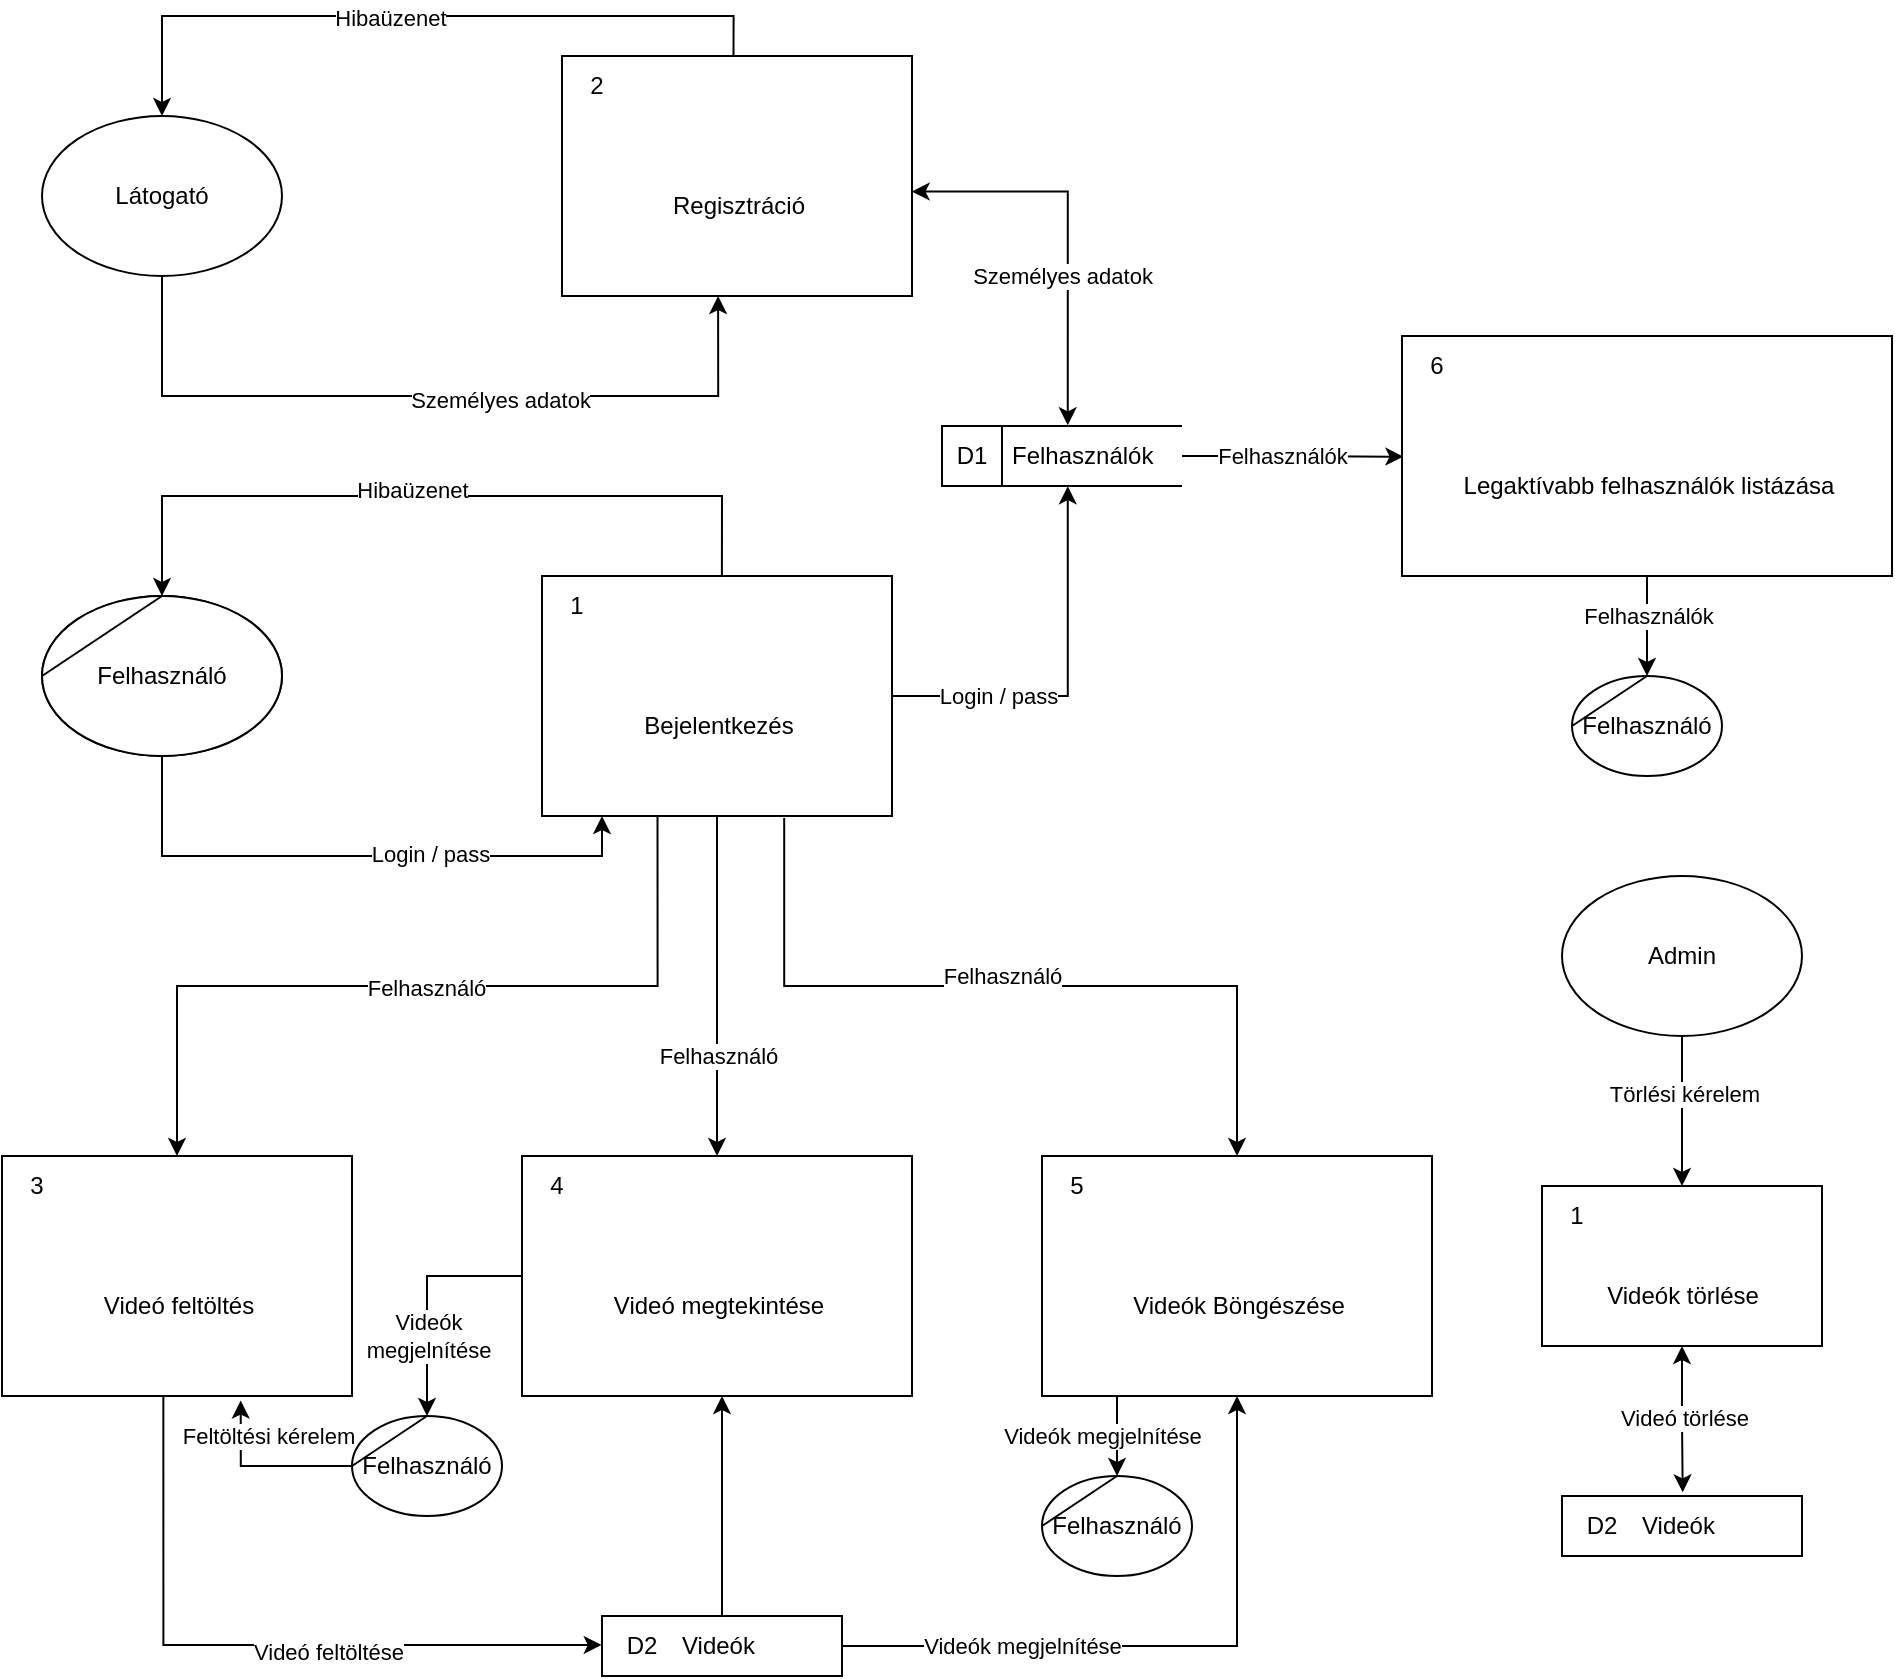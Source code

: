 <mxfile version="20.8.20" type="device"><diagram name="Page-1" id="RyvAtGOHSHTFkF7myws8"><mxGraphModel dx="1466" dy="806" grid="1" gridSize="10" guides="1" tooltips="1" connect="1" arrows="1" fold="1" page="1" pageScale="1" pageWidth="850" pageHeight="1100" math="0" shadow="0"><root><mxCell id="0"/><mxCell id="1" parent="0"/><mxCell id="QEH5DJTfjUDoBT9dlg-W-37" style="edgeStyle=orthogonalEdgeStyle;rounded=0;orthogonalLoop=1;jettySize=auto;html=1;entryX=0.5;entryY=0;entryDx=0;entryDy=0;exitX=0.514;exitY=0;exitDx=0;exitDy=0;exitPerimeter=0;" edge="1" parent="1" source="QEH5DJTfjUDoBT9dlg-W-1" target="QEH5DJTfjUDoBT9dlg-W-12"><mxGeometry relative="1" as="geometry"><Array as="points"><mxPoint x="680" y="320"/><mxPoint x="400" y="320"/></Array></mxGeometry></mxCell><mxCell id="QEH5DJTfjUDoBT9dlg-W-72" value="Hibaüzenet" style="edgeLabel;html=1;align=center;verticalAlign=middle;resizable=0;points=[];" vertex="1" connectable="0" parent="QEH5DJTfjUDoBT9dlg-W-37"><mxGeometry x="0.056" y="-3" relative="1" as="geometry"><mxPoint as="offset"/></mxGeometry></mxCell><mxCell id="QEH5DJTfjUDoBT9dlg-W-38" style="edgeStyle=orthogonalEdgeStyle;rounded=0;orthogonalLoop=1;jettySize=auto;html=1;entryX=0.524;entryY=1.003;entryDx=0;entryDy=0;entryPerimeter=0;" edge="1" parent="1" source="QEH5DJTfjUDoBT9dlg-W-1" target="QEH5DJTfjUDoBT9dlg-W-14"><mxGeometry relative="1" as="geometry"/></mxCell><mxCell id="QEH5DJTfjUDoBT9dlg-W-83" value="Login / pass" style="edgeLabel;html=1;align=center;verticalAlign=middle;resizable=0;points=[];" vertex="1" connectable="0" parent="QEH5DJTfjUDoBT9dlg-W-38"><mxGeometry x="-0.453" relative="1" as="geometry"><mxPoint as="offset"/></mxGeometry></mxCell><mxCell id="QEH5DJTfjUDoBT9dlg-W-48" style="edgeStyle=orthogonalEdgeStyle;rounded=0;orthogonalLoop=1;jettySize=auto;html=1;startArrow=none;startFill=0;endArrow=classic;endFill=1;exitX=0.33;exitY=1.001;exitDx=0;exitDy=0;exitPerimeter=0;" edge="1" parent="1" source="QEH5DJTfjUDoBT9dlg-W-1" target="QEH5DJTfjUDoBT9dlg-W-16"><mxGeometry relative="1" as="geometry"/></mxCell><mxCell id="QEH5DJTfjUDoBT9dlg-W-95" value="Felhasználó" style="edgeLabel;html=1;align=center;verticalAlign=middle;resizable=0;points=[];" vertex="1" connectable="0" parent="QEH5DJTfjUDoBT9dlg-W-48"><mxGeometry x="-0.135" y="1" relative="1" as="geometry"><mxPoint x="-23" as="offset"/></mxGeometry></mxCell><mxCell id="QEH5DJTfjUDoBT9dlg-W-49" style="edgeStyle=orthogonalEdgeStyle;rounded=0;orthogonalLoop=1;jettySize=auto;html=1;startArrow=none;startFill=0;endArrow=classic;endFill=1;" edge="1" parent="1" source="QEH5DJTfjUDoBT9dlg-W-1" target="QEH5DJTfjUDoBT9dlg-W-19"><mxGeometry relative="1" as="geometry"/></mxCell><mxCell id="QEH5DJTfjUDoBT9dlg-W-50" style="edgeStyle=orthogonalEdgeStyle;rounded=0;orthogonalLoop=1;jettySize=auto;html=1;startArrow=none;startFill=0;endArrow=classic;endFill=1;exitX=0.692;exitY=1.008;exitDx=0;exitDy=0;exitPerimeter=0;" edge="1" parent="1" source="QEH5DJTfjUDoBT9dlg-W-1" target="QEH5DJTfjUDoBT9dlg-W-26"><mxGeometry relative="1" as="geometry"/></mxCell><mxCell id="QEH5DJTfjUDoBT9dlg-W-1" value="Bejelentkezés" style="html=1;dashed=0;whitespace=wrap;shape=mxgraph.dfd.process;align=center;container=1;collapsible=0;spacingTop=30;" vertex="1" parent="1"><mxGeometry x="590" y="360" width="175" height="120" as="geometry"/></mxCell><mxCell id="QEH5DJTfjUDoBT9dlg-W-2" value="1" style="text;html=1;strokeColor=none;fillColor=none;align=center;verticalAlign=middle;whiteSpace=wrap;rounded=0;movable=0;resizable=0;rotatable=0;cloneable=0;deletable=0;connectable=0;allowArrows=0;pointerEvents=1;" vertex="1" parent="QEH5DJTfjUDoBT9dlg-W-1"><mxGeometry width="35" height="30" as="geometry"/></mxCell><mxCell id="QEH5DJTfjUDoBT9dlg-W-3" value="" style="text;html=1;strokeColor=none;fillColor=none;align=left;verticalAlign=middle;whiteSpace=wrap;rounded=0;movable=0;resizable=0;connectable=0;allowArrows=0;rotatable=0;cloneable=0;deletable=0;spacingLeft=6;autosize=1;resizeWidth=0;" vertex="1" parent="QEH5DJTfjUDoBT9dlg-W-1"><mxGeometry x="35" y="-5" width="50" height="40" as="geometry"/></mxCell><mxCell id="QEH5DJTfjUDoBT9dlg-W-44" style="edgeStyle=orthogonalEdgeStyle;rounded=0;orthogonalLoop=1;jettySize=auto;html=1;startArrow=none;startFill=0;endArrow=classic;endFill=1;" edge="1" parent="1" source="QEH5DJTfjUDoBT9dlg-W-7" target="QEH5DJTfjUDoBT9dlg-W-26"><mxGeometry relative="1" as="geometry"/></mxCell><mxCell id="QEH5DJTfjUDoBT9dlg-W-89" value="Videók megjelnítése" style="edgeLabel;html=1;align=center;verticalAlign=middle;resizable=0;points=[];" vertex="1" connectable="0" parent="QEH5DJTfjUDoBT9dlg-W-44"><mxGeometry x="-0.443" relative="1" as="geometry"><mxPoint as="offset"/></mxGeometry></mxCell><mxCell id="QEH5DJTfjUDoBT9dlg-W-7" value="Videók" style="html=1;dashed=0;whitespace=wrap;shape=mxgraph.dfd.dataStoreID;align=left;spacingLeft=33;container=1;collapsible=0;autosize=0;" vertex="1" parent="1"><mxGeometry x="620" y="880" width="120" height="30" as="geometry"/></mxCell><mxCell id="QEH5DJTfjUDoBT9dlg-W-8" value="D2" style="text;html=1;strokeColor=none;fillColor=none;align=center;verticalAlign=middle;whiteSpace=wrap;rounded=0;movable=0;resizable=0;rotatable=0;cloneable=0;deletable=0;allowArrows=0;connectable=0;" vertex="1" parent="QEH5DJTfjUDoBT9dlg-W-7"><mxGeometry width="30" height="30" as="geometry"/></mxCell><mxCell id="QEH5DJTfjUDoBT9dlg-W-67" value="Videók" style="html=1;dashed=0;whitespace=wrap;shape=mxgraph.dfd.dataStoreID2;align=left;spacingLeft=38;container=1;collapsible=0;" vertex="1" parent="QEH5DJTfjUDoBT9dlg-W-7"><mxGeometry width="120" height="30" as="geometry"/></mxCell><mxCell id="QEH5DJTfjUDoBT9dlg-W-68" value="D2" style="text;html=1;strokeColor=none;fillColor=none;align=center;verticalAlign=middle;whiteSpace=wrap;rounded=0;connectable=0;allowArrows=0;movable=0;resizable=0;rotatable=0;cloneable=0;deletable=0;" vertex="1" parent="QEH5DJTfjUDoBT9dlg-W-67"><mxGeometry x="5" width="30" height="30" as="geometry"/></mxCell><mxCell id="QEH5DJTfjUDoBT9dlg-W-35" style="edgeStyle=orthogonalEdgeStyle;rounded=0;orthogonalLoop=1;jettySize=auto;html=1;entryX=0.5;entryY=0;entryDx=0;entryDy=0;exitX=0.49;exitY=-0.004;exitDx=0;exitDy=0;exitPerimeter=0;" edge="1" parent="1" source="QEH5DJTfjUDoBT9dlg-W-9" target="QEH5DJTfjUDoBT9dlg-W-13"><mxGeometry relative="1" as="geometry"/></mxCell><mxCell id="QEH5DJTfjUDoBT9dlg-W-71" value="Hibaüzenet" style="edgeLabel;html=1;align=center;verticalAlign=middle;resizable=0;points=[];" vertex="1" connectable="0" parent="QEH5DJTfjUDoBT9dlg-W-35"><mxGeometry x="0.081" y="1" relative="1" as="geometry"><mxPoint as="offset"/></mxGeometry></mxCell><mxCell id="QEH5DJTfjUDoBT9dlg-W-9" value="Regisztráció" style="html=1;dashed=0;whitespace=wrap;shape=mxgraph.dfd.process;align=center;container=1;collapsible=0;spacingTop=30;" vertex="1" parent="1"><mxGeometry x="600" y="100" width="175" height="120" as="geometry"/></mxCell><mxCell id="QEH5DJTfjUDoBT9dlg-W-10" value="2" style="text;html=1;strokeColor=none;fillColor=none;align=center;verticalAlign=middle;whiteSpace=wrap;rounded=0;movable=0;resizable=0;rotatable=0;cloneable=0;deletable=0;connectable=0;allowArrows=0;pointerEvents=1;" vertex="1" parent="QEH5DJTfjUDoBT9dlg-W-9"><mxGeometry width="35" height="30" as="geometry"/></mxCell><mxCell id="QEH5DJTfjUDoBT9dlg-W-11" value="" style="text;html=1;strokeColor=none;fillColor=none;align=left;verticalAlign=middle;whiteSpace=wrap;rounded=0;movable=0;resizable=0;connectable=0;allowArrows=0;rotatable=0;cloneable=0;deletable=0;spacingLeft=6;autosize=1;resizeWidth=0;" vertex="1" parent="QEH5DJTfjUDoBT9dlg-W-9"><mxGeometry x="35" y="-5" width="50" height="40" as="geometry"/></mxCell><mxCell id="QEH5DJTfjUDoBT9dlg-W-36" style="edgeStyle=orthogonalEdgeStyle;rounded=0;orthogonalLoop=1;jettySize=auto;html=1;exitX=0.5;exitY=1;exitDx=0;exitDy=0;" edge="1" parent="1" source="QEH5DJTfjUDoBT9dlg-W-12"><mxGeometry relative="1" as="geometry"><mxPoint x="620" y="480" as="targetPoint"/><Array as="points"><mxPoint x="400" y="500"/><mxPoint x="620" y="500"/><mxPoint x="620" y="480"/></Array></mxGeometry></mxCell><mxCell id="QEH5DJTfjUDoBT9dlg-W-82" value="Login / pass" style="edgeLabel;html=1;align=center;verticalAlign=middle;resizable=0;points=[];" vertex="1" connectable="0" parent="QEH5DJTfjUDoBT9dlg-W-36"><mxGeometry x="0.264" y="1" relative="1" as="geometry"><mxPoint as="offset"/></mxGeometry></mxCell><mxCell id="QEH5DJTfjUDoBT9dlg-W-34" style="edgeStyle=orthogonalEdgeStyle;rounded=0;orthogonalLoop=1;jettySize=auto;html=1;exitX=0.5;exitY=1;exitDx=0;exitDy=0;entryX=0.446;entryY=1;entryDx=0;entryDy=0;entryPerimeter=0;" edge="1" parent="1" source="QEH5DJTfjUDoBT9dlg-W-13" target="QEH5DJTfjUDoBT9dlg-W-9"><mxGeometry relative="1" as="geometry"><mxPoint x="680" y="450" as="targetPoint"/><Array as="points"><mxPoint x="400" y="270"/><mxPoint x="678" y="270"/></Array></mxGeometry></mxCell><mxCell id="QEH5DJTfjUDoBT9dlg-W-81" value="Személyes&amp;nbsp;adatok" style="edgeLabel;html=1;align=center;verticalAlign=middle;resizable=0;points=[];" vertex="1" connectable="0" parent="QEH5DJTfjUDoBT9dlg-W-34"><mxGeometry x="0.18" y="-2" relative="1" as="geometry"><mxPoint as="offset"/></mxGeometry></mxCell><mxCell id="QEH5DJTfjUDoBT9dlg-W-13" value="Látogató" style="ellipse;whiteSpace=wrap;html=1;" vertex="1" parent="1"><mxGeometry x="340" y="130" width="120" height="80" as="geometry"/></mxCell><mxCell id="QEH5DJTfjUDoBT9dlg-W-39" style="edgeStyle=orthogonalEdgeStyle;rounded=0;orthogonalLoop=1;jettySize=auto;html=1;entryX=0.999;entryY=0.565;entryDx=0;entryDy=0;entryPerimeter=0;startArrow=classic;startFill=1;exitX=0.524;exitY=-0.012;exitDx=0;exitDy=0;exitPerimeter=0;" edge="1" parent="1" source="QEH5DJTfjUDoBT9dlg-W-14" target="QEH5DJTfjUDoBT9dlg-W-9"><mxGeometry relative="1" as="geometry"><mxPoint x="940" y="160" as="sourcePoint"/></mxGeometry></mxCell><mxCell id="QEH5DJTfjUDoBT9dlg-W-84" value="Személyes adatok" style="edgeLabel;html=1;align=center;verticalAlign=middle;resizable=0;points=[];" vertex="1" connectable="0" parent="QEH5DJTfjUDoBT9dlg-W-39"><mxGeometry x="0.515" y="2" relative="1" as="geometry"><mxPoint x="28" y="40" as="offset"/></mxGeometry></mxCell><mxCell id="QEH5DJTfjUDoBT9dlg-W-43" style="edgeStyle=orthogonalEdgeStyle;rounded=0;orthogonalLoop=1;jettySize=auto;html=1;entryX=0.003;entryY=0.503;entryDx=0;entryDy=0;entryPerimeter=0;startArrow=none;startFill=0;endArrow=classic;endFill=1;" edge="1" parent="1" source="QEH5DJTfjUDoBT9dlg-W-14" target="QEH5DJTfjUDoBT9dlg-W-29"><mxGeometry relative="1" as="geometry"/></mxCell><mxCell id="QEH5DJTfjUDoBT9dlg-W-85" value="Felhasználók" style="edgeLabel;html=1;align=center;verticalAlign=middle;resizable=0;points=[];" vertex="1" connectable="0" parent="QEH5DJTfjUDoBT9dlg-W-43"><mxGeometry x="-0.251" y="-3" relative="1" as="geometry"><mxPoint x="8" y="-3" as="offset"/></mxGeometry></mxCell><mxCell id="QEH5DJTfjUDoBT9dlg-W-14" value="Felhasználók" style="html=1;dashed=0;whitespace=wrap;shape=mxgraph.dfd.dataStoreID;align=left;spacingLeft=33;container=1;collapsible=0;autosize=0;" vertex="1" parent="1"><mxGeometry x="790" y="285" width="120" height="30" as="geometry"/></mxCell><mxCell id="QEH5DJTfjUDoBT9dlg-W-15" value="D1" style="text;html=1;strokeColor=none;fillColor=none;align=center;verticalAlign=middle;whiteSpace=wrap;rounded=0;movable=0;resizable=0;rotatable=0;cloneable=0;deletable=0;allowArrows=0;connectable=0;" vertex="1" parent="QEH5DJTfjUDoBT9dlg-W-14"><mxGeometry width="30" height="30" as="geometry"/></mxCell><mxCell id="QEH5DJTfjUDoBT9dlg-W-40" style="edgeStyle=orthogonalEdgeStyle;rounded=0;orthogonalLoop=1;jettySize=auto;html=1;entryX=-0.001;entryY=0.483;entryDx=0;entryDy=0;entryPerimeter=0;startArrow=none;startFill=0;exitX=0.461;exitY=1.003;exitDx=0;exitDy=0;exitPerimeter=0;" edge="1" parent="1" source="QEH5DJTfjUDoBT9dlg-W-16" target="QEH5DJTfjUDoBT9dlg-W-7"><mxGeometry relative="1" as="geometry"/></mxCell><mxCell id="QEH5DJTfjUDoBT9dlg-W-90" value="Videó feltöltése" style="edgeLabel;html=1;align=center;verticalAlign=middle;resizable=0;points=[];" vertex="1" connectable="0" parent="QEH5DJTfjUDoBT9dlg-W-40"><mxGeometry x="0.202" y="-3" relative="1" as="geometry"><mxPoint as="offset"/></mxGeometry></mxCell><mxCell id="QEH5DJTfjUDoBT9dlg-W-16" value="Videó feltöltés" style="html=1;dashed=0;whitespace=wrap;shape=mxgraph.dfd.process;align=center;container=1;collapsible=0;spacingTop=30;" vertex="1" parent="1"><mxGeometry x="320" y="650" width="175" height="120" as="geometry"/></mxCell><mxCell id="QEH5DJTfjUDoBT9dlg-W-17" value="3" style="text;html=1;strokeColor=none;fillColor=none;align=center;verticalAlign=middle;whiteSpace=wrap;rounded=0;movable=0;resizable=0;rotatable=0;cloneable=0;deletable=0;connectable=0;allowArrows=0;pointerEvents=1;" vertex="1" parent="QEH5DJTfjUDoBT9dlg-W-16"><mxGeometry width="35" height="30" as="geometry"/></mxCell><mxCell id="QEH5DJTfjUDoBT9dlg-W-18" value="" style="text;html=1;strokeColor=none;fillColor=none;align=left;verticalAlign=middle;whiteSpace=wrap;rounded=0;movable=0;resizable=0;connectable=0;allowArrows=0;rotatable=0;cloneable=0;deletable=0;spacingLeft=6;autosize=1;resizeWidth=0;" vertex="1" parent="QEH5DJTfjUDoBT9dlg-W-16"><mxGeometry x="35" y="-5" width="50" height="40" as="geometry"/></mxCell><mxCell id="QEH5DJTfjUDoBT9dlg-W-42" style="edgeStyle=orthogonalEdgeStyle;rounded=0;orthogonalLoop=1;jettySize=auto;html=1;startArrow=classic;startFill=1;endArrow=none;endFill=0;" edge="1" parent="1" target="QEH5DJTfjUDoBT9dlg-W-7"><mxGeometry relative="1" as="geometry"><mxPoint x="680" y="770" as="sourcePoint"/><Array as="points"><mxPoint x="680" y="820"/><mxPoint x="680" y="820"/></Array></mxGeometry></mxCell><mxCell id="QEH5DJTfjUDoBT9dlg-W-56" style="edgeStyle=orthogonalEdgeStyle;rounded=0;orthogonalLoop=1;jettySize=auto;html=1;startArrow=none;startFill=0;endArrow=classic;endFill=1;" edge="1" parent="1" source="QEH5DJTfjUDoBT9dlg-W-19" target="QEH5DJTfjUDoBT9dlg-W-51"><mxGeometry relative="1" as="geometry"/></mxCell><mxCell id="QEH5DJTfjUDoBT9dlg-W-19" value="Videó megtekintése" style="html=1;dashed=0;whitespace=wrap;shape=mxgraph.dfd.process;align=center;container=1;collapsible=0;spacingTop=30;" vertex="1" parent="1"><mxGeometry x="580" y="650" width="195" height="120" as="geometry"/></mxCell><mxCell id="QEH5DJTfjUDoBT9dlg-W-20" value="4" style="text;html=1;strokeColor=none;fillColor=none;align=center;verticalAlign=middle;whiteSpace=wrap;rounded=0;movable=0;resizable=0;rotatable=0;cloneable=0;deletable=0;connectable=0;allowArrows=0;pointerEvents=1;" vertex="1" parent="QEH5DJTfjUDoBT9dlg-W-19"><mxGeometry width="35" height="30" as="geometry"/></mxCell><mxCell id="QEH5DJTfjUDoBT9dlg-W-21" value="" style="text;html=1;strokeColor=none;fillColor=none;align=left;verticalAlign=middle;whiteSpace=wrap;rounded=0;movable=0;resizable=0;connectable=0;allowArrows=0;rotatable=0;cloneable=0;deletable=0;spacingLeft=6;autosize=1;resizeWidth=0;" vertex="1" parent="QEH5DJTfjUDoBT9dlg-W-19"><mxGeometry x="35" y="-5" width="50" height="40" as="geometry"/></mxCell><mxCell id="QEH5DJTfjUDoBT9dlg-W-58" style="edgeStyle=orthogonalEdgeStyle;rounded=0;orthogonalLoop=1;jettySize=auto;html=1;entryX=0.5;entryY=0;entryDx=0;entryDy=0;startArrow=none;startFill=0;endArrow=classic;endFill=1;" edge="1" parent="1" source="QEH5DJTfjUDoBT9dlg-W-26" target="QEH5DJTfjUDoBT9dlg-W-54"><mxGeometry relative="1" as="geometry"><Array as="points"><mxPoint x="878" y="790"/></Array></mxGeometry></mxCell><mxCell id="QEH5DJTfjUDoBT9dlg-W-26" value="Videók Böngészése" style="html=1;dashed=0;whitespace=wrap;shape=mxgraph.dfd.process;align=center;container=1;collapsible=0;spacingTop=30;" vertex="1" parent="1"><mxGeometry x="840" y="650" width="195" height="120" as="geometry"/></mxCell><mxCell id="QEH5DJTfjUDoBT9dlg-W-27" value="5" style="text;html=1;strokeColor=none;fillColor=none;align=center;verticalAlign=middle;whiteSpace=wrap;rounded=0;movable=0;resizable=0;rotatable=0;cloneable=0;deletable=0;connectable=0;allowArrows=0;pointerEvents=1;" vertex="1" parent="QEH5DJTfjUDoBT9dlg-W-26"><mxGeometry width="35" height="30" as="geometry"/></mxCell><mxCell id="QEH5DJTfjUDoBT9dlg-W-28" value="" style="text;html=1;strokeColor=none;fillColor=none;align=left;verticalAlign=middle;whiteSpace=wrap;rounded=0;movable=0;resizable=0;connectable=0;allowArrows=0;rotatable=0;cloneable=0;deletable=0;spacingLeft=6;autosize=1;resizeWidth=0;" vertex="1" parent="QEH5DJTfjUDoBT9dlg-W-26"><mxGeometry x="35" y="-5" width="50" height="40" as="geometry"/></mxCell><mxCell id="QEH5DJTfjUDoBT9dlg-W-61" style="edgeStyle=orthogonalEdgeStyle;rounded=0;orthogonalLoop=1;jettySize=auto;html=1;entryX=0.5;entryY=0;entryDx=0;entryDy=0;startArrow=none;startFill=0;endArrow=classic;endFill=1;" edge="1" parent="1" source="QEH5DJTfjUDoBT9dlg-W-29" target="QEH5DJTfjUDoBT9dlg-W-59"><mxGeometry relative="1" as="geometry"/></mxCell><mxCell id="QEH5DJTfjUDoBT9dlg-W-29" value="Legaktívabb felhasználók listázása" style="html=1;dashed=0;whitespace=wrap;shape=mxgraph.dfd.process;align=center;container=1;collapsible=0;spacingTop=30;" vertex="1" parent="1"><mxGeometry x="1020" y="240" width="245" height="120" as="geometry"/></mxCell><mxCell id="QEH5DJTfjUDoBT9dlg-W-30" value="6" style="text;html=1;strokeColor=none;fillColor=none;align=center;verticalAlign=middle;whiteSpace=wrap;rounded=0;movable=0;resizable=0;rotatable=0;cloneable=0;deletable=0;connectable=0;allowArrows=0;pointerEvents=1;" vertex="1" parent="QEH5DJTfjUDoBT9dlg-W-29"><mxGeometry width="35" height="30" as="geometry"/></mxCell><mxCell id="QEH5DJTfjUDoBT9dlg-W-31" value="" style="text;html=1;strokeColor=none;fillColor=none;align=left;verticalAlign=middle;whiteSpace=wrap;rounded=0;movable=0;resizable=0;connectable=0;allowArrows=0;rotatable=0;cloneable=0;deletable=0;spacingLeft=6;autosize=1;resizeWidth=0;" vertex="1" parent="QEH5DJTfjUDoBT9dlg-W-29"><mxGeometry x="35" y="-5" width="50" height="40" as="geometry"/></mxCell><mxCell id="QEH5DJTfjUDoBT9dlg-W-91" style="edgeStyle=orthogonalEdgeStyle;rounded=0;orthogonalLoop=1;jettySize=auto;html=1;entryX=0.682;entryY=1.019;entryDx=0;entryDy=0;entryPerimeter=0;startArrow=none;startFill=0;endArrow=classic;endFill=1;exitX=0;exitY=0.5;exitDx=0;exitDy=0;" edge="1" parent="1" source="QEH5DJTfjUDoBT9dlg-W-51" target="QEH5DJTfjUDoBT9dlg-W-16"><mxGeometry relative="1" as="geometry"/></mxCell><mxCell id="QEH5DJTfjUDoBT9dlg-W-92" value="Feltöltési kérelem" style="edgeLabel;html=1;align=center;verticalAlign=middle;resizable=0;points=[];" vertex="1" connectable="0" parent="QEH5DJTfjUDoBT9dlg-W-91"><mxGeometry x="-0.037" y="-1" relative="1" as="geometry"><mxPoint y="-14" as="offset"/></mxGeometry></mxCell><mxCell id="QEH5DJTfjUDoBT9dlg-W-51" value="Felhasználó" style="shape=stencil(tZRtjoMgEIZPw98GJR6gYXfvQe10nZQCAbYft99RNKlW7GajiTGZeeXhnZGBCRka5YCVvGHig5VlwTm9Kb5NYhUc1DElr8qjOmhISojenuGGx9gz0DTgMbaq+GR8T9+0j5C1NYYgaE0YKU86wRQaWsvvCdZv/xhFjvgXiOB7kynLyq+/Y3fVNuBiI79j7OB+db/rgceOi61+3Grg4v9YISmTO9xCHlR9/vb2xxxnzYDW6AK8OfLTeZzO66ynzM5CnqyHBUsn1DqN9UITnWoH/kUY5Iu9PtVUzRY1jx4IGk22K9UioSs+44+uvFxl3bKX1nTZdE12iV8=);whiteSpace=wrap;html=1;" vertex="1" parent="1"><mxGeometry x="495" y="780" width="75" height="50" as="geometry"/></mxCell><mxCell id="QEH5DJTfjUDoBT9dlg-W-54" value="Felhasználó" style="shape=stencil(tZRtjoMgEIZPw98GJR6gYXfvQe10nZQCAbYft99RNKlW7GajiTGZeeXhnZGBCRka5YCVvGHig5VlwTm9Kb5NYhUc1DElr8qjOmhISojenuGGx9gz0DTgMbaq+GR8T9+0j5C1NYYgaE0YKU86wRQaWsvvCdZv/xhFjvgXiOB7kynLyq+/Y3fVNuBiI79j7OB+db/rgceOi61+3Grg4v9YISmTO9xCHlR9/vb2xxxnzYDW6AK8OfLTeZzO66ynzM5CnqyHBUsn1DqN9UITnWoH/kUY5Iu9PtVUzRY1jx4IGk22K9UioSs+44+uvFxl3bKX1nTZdE12iV8=);whiteSpace=wrap;html=1;" vertex="1" parent="1"><mxGeometry x="840" y="810" width="75" height="50" as="geometry"/></mxCell><mxCell id="QEH5DJTfjUDoBT9dlg-W-55" value="" style="group" vertex="1" connectable="0" parent="1"><mxGeometry x="340" y="370" width="120" height="80" as="geometry"/></mxCell><mxCell id="QEH5DJTfjUDoBT9dlg-W-12" value="Felhasználó" style="ellipse;whiteSpace=wrap;html=1;container=0;" vertex="1" parent="QEH5DJTfjUDoBT9dlg-W-55"><mxGeometry width="120" height="80" as="geometry"/></mxCell><mxCell id="QEH5DJTfjUDoBT9dlg-W-52" value="Felhasználó" style="shape=stencil(tZRtjoMgEIZPw98GJR6gYXfvQe10nZQCAbYft99RNKlW7GajiTGZeeXhnZGBCRka5YCVvGHig5VlwTm9Kb5NYhUc1DElr8qjOmhISojenuGGx9gz0DTgMbaq+GR8T9+0j5C1NYYgaE0YKU86wRQaWsvvCdZv/xhFjvgXiOB7kynLyq+/Y3fVNuBiI79j7OB+db/rgceOi61+3Grg4v9YISmTO9xCHlR9/vb2xxxnzYDW6AK8OfLTeZzO66ynzM5CnqyHBUsn1DqN9UITnWoH/kUY5Iu9PtVUzRY1jx4IGk22K9UioSs+44+uvFxl3bKX1nTZdE12iV8=);whiteSpace=wrap;html=1;container=0;" vertex="1" parent="QEH5DJTfjUDoBT9dlg-W-55"><mxGeometry width="120" height="80" as="geometry"/></mxCell><mxCell id="QEH5DJTfjUDoBT9dlg-W-59" value="Felhasználó" style="shape=stencil(tZRtjoMgEIZPw98GJR6gYXfvQe10nZQCAbYft99RNKlW7GajiTGZeeXhnZGBCRka5YCVvGHig5VlwTm9Kb5NYhUc1DElr8qjOmhISojenuGGx9gz0DTgMbaq+GR8T9+0j5C1NYYgaE0YKU86wRQaWsvvCdZv/xhFjvgXiOB7kynLyq+/Y3fVNuBiI79j7OB+db/rgceOi61+3Grg4v9YISmTO9xCHlR9/vb2xxxnzYDW6AK8OfLTeZzO66ynzM5CnqyHBUsn1DqN9UITnWoH/kUY5Iu9PtVUzRY1jx4IGk22K9UioSs+44+uvFxl3bKX1nTZdE12iV8=);whiteSpace=wrap;html=1;" vertex="1" parent="1"><mxGeometry x="1105" y="410" width="75" height="50" as="geometry"/></mxCell><mxCell id="QEH5DJTfjUDoBT9dlg-W-73" style="edgeStyle=orthogonalEdgeStyle;rounded=0;orthogonalLoop=1;jettySize=auto;html=1;startArrow=none;startFill=0;endArrow=classic;endFill=1;" edge="1" parent="1" source="QEH5DJTfjUDoBT9dlg-W-74" target="QEH5DJTfjUDoBT9dlg-W-76"><mxGeometry relative="1" as="geometry"/></mxCell><mxCell id="QEH5DJTfjUDoBT9dlg-W-87" value="Törlési kérelem" style="edgeLabel;html=1;align=center;verticalAlign=middle;resizable=0;points=[];" vertex="1" connectable="0" parent="QEH5DJTfjUDoBT9dlg-W-73"><mxGeometry x="-0.244" y="1" relative="1" as="geometry"><mxPoint as="offset"/></mxGeometry></mxCell><mxCell id="QEH5DJTfjUDoBT9dlg-W-74" value="Admin" style="ellipse;whiteSpace=wrap;html=1;" vertex="1" parent="1"><mxGeometry x="1100" y="510" width="120" height="80" as="geometry"/></mxCell><mxCell id="QEH5DJTfjUDoBT9dlg-W-75" style="edgeStyle=orthogonalEdgeStyle;rounded=0;orthogonalLoop=1;jettySize=auto;html=1;entryX=0.503;entryY=-0.062;entryDx=0;entryDy=0;entryPerimeter=0;startArrow=classic;startFill=1;endArrow=classic;endFill=1;" edge="1" parent="1" source="QEH5DJTfjUDoBT9dlg-W-76" target="QEH5DJTfjUDoBT9dlg-W-79"><mxGeometry relative="1" as="geometry"/></mxCell><mxCell id="QEH5DJTfjUDoBT9dlg-W-88" value="Videó törlése" style="edgeLabel;html=1;align=center;verticalAlign=middle;resizable=0;points=[];" vertex="1" connectable="0" parent="QEH5DJTfjUDoBT9dlg-W-75"><mxGeometry x="0.275" y="2" relative="1" as="geometry"><mxPoint x="-2" y="-11" as="offset"/></mxGeometry></mxCell><mxCell id="QEH5DJTfjUDoBT9dlg-W-76" value="Videók törlése" style="html=1;dashed=0;whitespace=wrap;shape=mxgraph.dfd.process;align=center;container=1;collapsible=0;spacingTop=30;" vertex="1" parent="1"><mxGeometry x="1090" y="665" width="140" height="80" as="geometry"/></mxCell><mxCell id="QEH5DJTfjUDoBT9dlg-W-77" value="1" style="text;html=1;strokeColor=none;fillColor=none;align=center;verticalAlign=middle;whiteSpace=wrap;rounded=0;movable=0;resizable=0;rotatable=0;cloneable=0;deletable=0;connectable=0;allowArrows=0;pointerEvents=1;" vertex="1" parent="QEH5DJTfjUDoBT9dlg-W-76"><mxGeometry width="35" height="30" as="geometry"/></mxCell><mxCell id="QEH5DJTfjUDoBT9dlg-W-78" value="" style="text;html=1;strokeColor=none;fillColor=none;align=left;verticalAlign=middle;whiteSpace=wrap;rounded=0;movable=0;resizable=0;connectable=0;allowArrows=0;rotatable=0;cloneable=0;deletable=0;spacingLeft=6;autosize=1;resizeWidth=0;" vertex="1" parent="QEH5DJTfjUDoBT9dlg-W-76"><mxGeometry x="35" y="-5" width="50" height="40" as="geometry"/></mxCell><mxCell id="QEH5DJTfjUDoBT9dlg-W-79" value="Videók" style="html=1;dashed=0;whitespace=wrap;shape=mxgraph.dfd.dataStoreID2;align=left;spacingLeft=38;container=1;collapsible=0;" vertex="1" parent="1"><mxGeometry x="1100" y="820" width="120" height="30" as="geometry"/></mxCell><mxCell id="QEH5DJTfjUDoBT9dlg-W-80" value="D2" style="text;html=1;strokeColor=none;fillColor=none;align=center;verticalAlign=middle;whiteSpace=wrap;rounded=0;connectable=0;allowArrows=0;movable=0;resizable=0;rotatable=0;cloneable=0;deletable=0;" vertex="1" parent="QEH5DJTfjUDoBT9dlg-W-79"><mxGeometry x="5" width="30" height="30" as="geometry"/></mxCell><mxCell id="QEH5DJTfjUDoBT9dlg-W-86" value="Felhasználók" style="edgeLabel;html=1;align=center;verticalAlign=middle;resizable=0;points=[];" vertex="1" connectable="0" parent="1"><mxGeometry x="1142.498" y="380.0" as="geometry"/></mxCell><mxCell id="QEH5DJTfjUDoBT9dlg-W-93" value="Videók megjelnítése" style="edgeLabel;html=1;align=center;verticalAlign=middle;resizable=0;points=[];" vertex="1" connectable="0" parent="1"><mxGeometry x="869.995" y="790.003" as="geometry"/></mxCell><mxCell id="QEH5DJTfjUDoBT9dlg-W-94" value="Videók &lt;br&gt;megjelnítése" style="edgeLabel;html=1;align=center;verticalAlign=middle;resizable=0;points=[];" vertex="1" connectable="0" parent="1"><mxGeometry x="532.495" y="740.003" as="geometry"/></mxCell><mxCell id="QEH5DJTfjUDoBT9dlg-W-96" value="Felhasználó" style="edgeLabel;html=1;align=center;verticalAlign=middle;resizable=0;points=[];" vertex="1" connectable="0" parent="1"><mxGeometry x="677.501" y="599.997" as="geometry"/></mxCell><mxCell id="QEH5DJTfjUDoBT9dlg-W-97" value="Felhasználó" style="edgeLabel;html=1;align=center;verticalAlign=middle;resizable=0;points=[];" vertex="1" connectable="0" parent="1"><mxGeometry x="820.001" y="559.997" as="geometry"/></mxCell></root></mxGraphModel></diagram></mxfile>